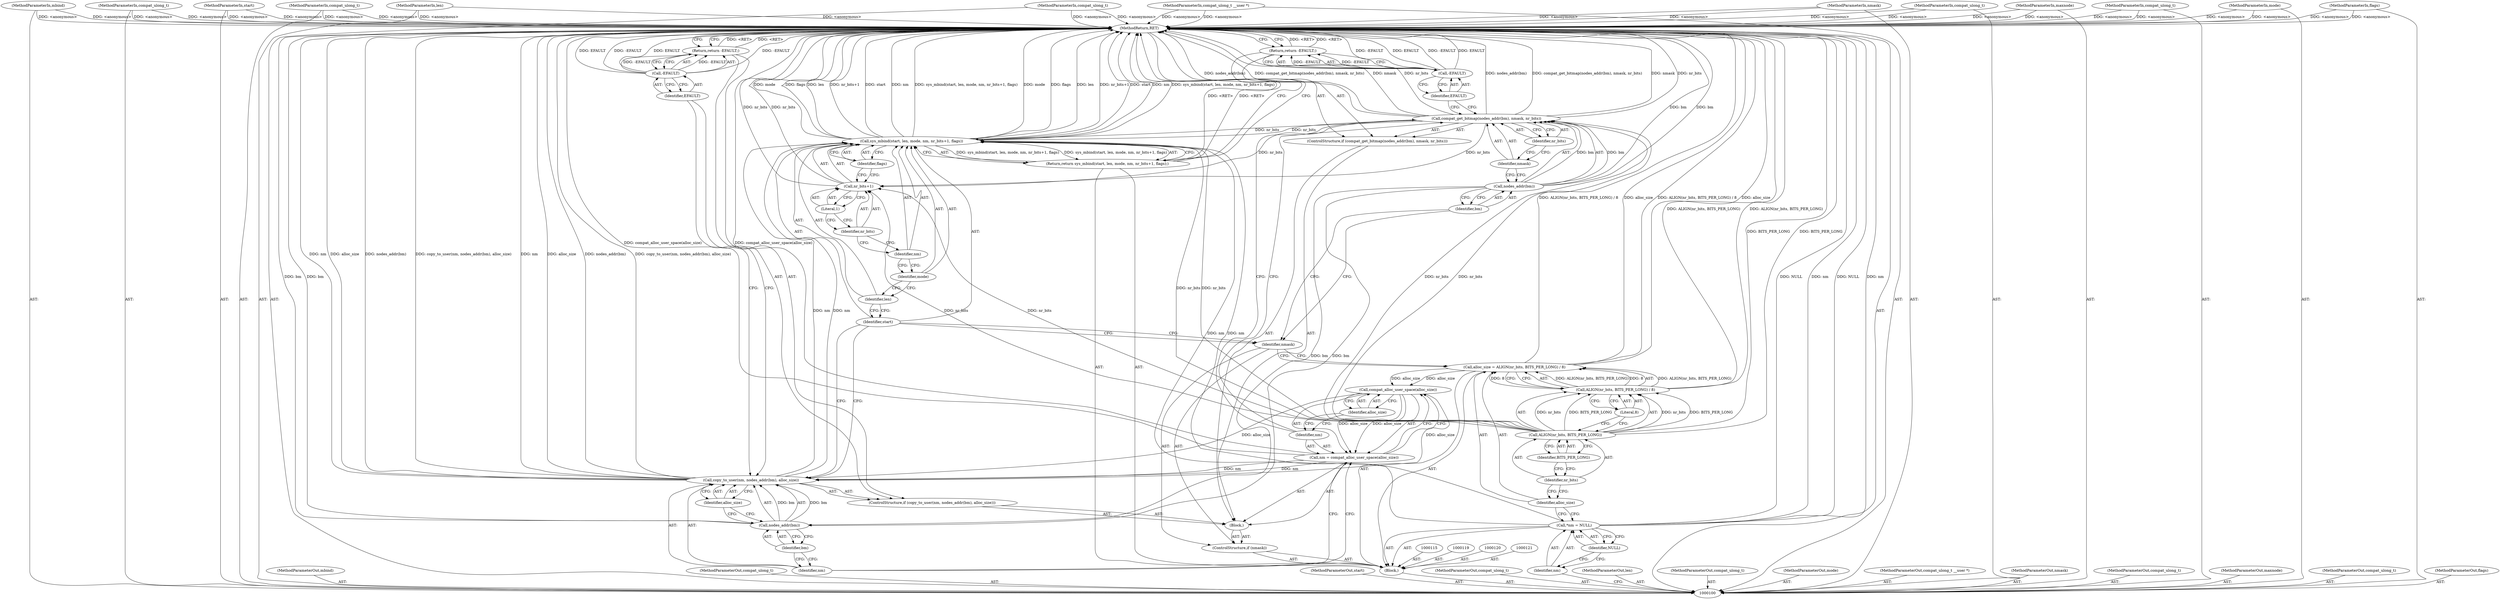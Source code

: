 digraph "0_linux_cf01fb9985e8deb25ccf0ea54d916b8871ae0e62_0" {
"1000164" [label="(MethodReturn,RET)"];
"1000101" [label="(MethodParameterIn,mbind)"];
"1000234" [label="(MethodParameterOut,mbind)"];
"1000102" [label="(MethodParameterIn,compat_ulong_t)"];
"1000235" [label="(MethodParameterOut,compat_ulong_t)"];
"1000103" [label="(MethodParameterIn,start)"];
"1000236" [label="(MethodParameterOut,start)"];
"1000104" [label="(MethodParameterIn,compat_ulong_t)"];
"1000237" [label="(MethodParameterOut,compat_ulong_t)"];
"1000105" [label="(MethodParameterIn,len)"];
"1000238" [label="(MethodParameterOut,len)"];
"1000124" [label="(Call,ALIGN(nr_bits, BITS_PER_LONG) / 8)"];
"1000125" [label="(Call,ALIGN(nr_bits, BITS_PER_LONG))"];
"1000122" [label="(Call,alloc_size = ALIGN(nr_bits, BITS_PER_LONG) / 8)"];
"1000123" [label="(Identifier,alloc_size)"];
"1000126" [label="(Identifier,nr_bits)"];
"1000127" [label="(Identifier,BITS_PER_LONG)"];
"1000128" [label="(Literal,8)"];
"1000131" [label="(Block,)"];
"1000129" [label="(ControlStructure,if (nmask))"];
"1000130" [label="(Identifier,nmask)"];
"1000132" [label="(ControlStructure,if (compat_get_bitmap(nodes_addr(bm), nmask, nr_bits)))"];
"1000134" [label="(Call,nodes_addr(bm))"];
"1000135" [label="(Identifier,bm)"];
"1000136" [label="(Identifier,nmask)"];
"1000137" [label="(Identifier,nr_bits)"];
"1000133" [label="(Call,compat_get_bitmap(nodes_addr(bm), nmask, nr_bits))"];
"1000139" [label="(Call,-EFAULT)"];
"1000140" [label="(Identifier,EFAULT)"];
"1000138" [label="(Return,return -EFAULT;)"];
"1000141" [label="(Call,nm = compat_alloc_user_space(alloc_size))"];
"1000142" [label="(Identifier,nm)"];
"1000144" [label="(Identifier,alloc_size)"];
"1000143" [label="(Call,compat_alloc_user_space(alloc_size))"];
"1000147" [label="(Identifier,nm)"];
"1000145" [label="(ControlStructure,if (copy_to_user(nm, nodes_addr(bm), alloc_size)))"];
"1000148" [label="(Call,nodes_addr(bm))"];
"1000149" [label="(Identifier,bm)"];
"1000150" [label="(Identifier,alloc_size)"];
"1000146" [label="(Call,copy_to_user(nm, nodes_addr(bm), alloc_size))"];
"1000152" [label="(Call,-EFAULT)"];
"1000153" [label="(Identifier,EFAULT)"];
"1000151" [label="(Return,return -EFAULT;)"];
"1000106" [label="(MethodParameterIn,compat_ulong_t)"];
"1000239" [label="(MethodParameterOut,compat_ulong_t)"];
"1000107" [label="(MethodParameterIn,mode)"];
"1000240" [label="(MethodParameterOut,mode)"];
"1000108" [label="(MethodParameterIn,compat_ulong_t __user *)"];
"1000241" [label="(MethodParameterOut,compat_ulong_t __user *)"];
"1000109" [label="(MethodParameterIn,nmask)"];
"1000242" [label="(MethodParameterOut,nmask)"];
"1000156" [label="(Identifier,start)"];
"1000154" [label="(Return,return sys_mbind(start, len, mode, nm, nr_bits+1, flags);)"];
"1000157" [label="(Identifier,len)"];
"1000158" [label="(Identifier,mode)"];
"1000159" [label="(Identifier,nm)"];
"1000160" [label="(Call,nr_bits+1)"];
"1000161" [label="(Identifier,nr_bits)"];
"1000162" [label="(Literal,1)"];
"1000163" [label="(Identifier,flags)"];
"1000155" [label="(Call,sys_mbind(start, len, mode, nm, nr_bits+1, flags))"];
"1000110" [label="(MethodParameterIn,compat_ulong_t)"];
"1000243" [label="(MethodParameterOut,compat_ulong_t)"];
"1000111" [label="(MethodParameterIn,maxnode)"];
"1000244" [label="(MethodParameterOut,maxnode)"];
"1000112" [label="(MethodParameterIn,compat_ulong_t)"];
"1000245" [label="(MethodParameterOut,compat_ulong_t)"];
"1000113" [label="(MethodParameterIn,flags)"];
"1000246" [label="(MethodParameterOut,flags)"];
"1000114" [label="(Block,)"];
"1000116" [label="(Call,*nm = NULL)"];
"1000117" [label="(Identifier,nm)"];
"1000118" [label="(Identifier,NULL)"];
"1000164" -> "1000100"  [label="AST: "];
"1000164" -> "1000138"  [label="CFG: "];
"1000164" -> "1000151"  [label="CFG: "];
"1000164" -> "1000154"  [label="CFG: "];
"1000151" -> "1000164"  [label="DDG: <RET>"];
"1000138" -> "1000164"  [label="DDG: <RET>"];
"1000124" -> "1000164"  [label="DDG: ALIGN(nr_bits, BITS_PER_LONG)"];
"1000108" -> "1000164"  [label="DDG: <anonymous>"];
"1000107" -> "1000164"  [label="DDG: <anonymous>"];
"1000155" -> "1000164"  [label="DDG: len"];
"1000155" -> "1000164"  [label="DDG: nr_bits+1"];
"1000155" -> "1000164"  [label="DDG: start"];
"1000155" -> "1000164"  [label="DDG: nm"];
"1000155" -> "1000164"  [label="DDG: sys_mbind(start, len, mode, nm, nr_bits+1, flags)"];
"1000155" -> "1000164"  [label="DDG: mode"];
"1000155" -> "1000164"  [label="DDG: flags"];
"1000104" -> "1000164"  [label="DDG: <anonymous>"];
"1000105" -> "1000164"  [label="DDG: <anonymous>"];
"1000116" -> "1000164"  [label="DDG: NULL"];
"1000116" -> "1000164"  [label="DDG: nm"];
"1000146" -> "1000164"  [label="DDG: alloc_size"];
"1000146" -> "1000164"  [label="DDG: nodes_addr(bm)"];
"1000146" -> "1000164"  [label="DDG: copy_to_user(nm, nodes_addr(bm), alloc_size)"];
"1000146" -> "1000164"  [label="DDG: nm"];
"1000122" -> "1000164"  [label="DDG: ALIGN(nr_bits, BITS_PER_LONG) / 8"];
"1000122" -> "1000164"  [label="DDG: alloc_size"];
"1000139" -> "1000164"  [label="DDG: -EFAULT"];
"1000139" -> "1000164"  [label="DDG: EFAULT"];
"1000152" -> "1000164"  [label="DDG: -EFAULT"];
"1000152" -> "1000164"  [label="DDG: EFAULT"];
"1000133" -> "1000164"  [label="DDG: nodes_addr(bm)"];
"1000133" -> "1000164"  [label="DDG: compat_get_bitmap(nodes_addr(bm), nmask, nr_bits)"];
"1000133" -> "1000164"  [label="DDG: nmask"];
"1000133" -> "1000164"  [label="DDG: nr_bits"];
"1000103" -> "1000164"  [label="DDG: <anonymous>"];
"1000148" -> "1000164"  [label="DDG: bm"];
"1000125" -> "1000164"  [label="DDG: BITS_PER_LONG"];
"1000102" -> "1000164"  [label="DDG: <anonymous>"];
"1000112" -> "1000164"  [label="DDG: <anonymous>"];
"1000134" -> "1000164"  [label="DDG: bm"];
"1000113" -> "1000164"  [label="DDG: <anonymous>"];
"1000101" -> "1000164"  [label="DDG: <anonymous>"];
"1000110" -> "1000164"  [label="DDG: <anonymous>"];
"1000141" -> "1000164"  [label="DDG: compat_alloc_user_space(alloc_size)"];
"1000111" -> "1000164"  [label="DDG: <anonymous>"];
"1000160" -> "1000164"  [label="DDG: nr_bits"];
"1000106" -> "1000164"  [label="DDG: <anonymous>"];
"1000109" -> "1000164"  [label="DDG: <anonymous>"];
"1000154" -> "1000164"  [label="DDG: <RET>"];
"1000101" -> "1000100"  [label="AST: "];
"1000101" -> "1000164"  [label="DDG: <anonymous>"];
"1000234" -> "1000100"  [label="AST: "];
"1000102" -> "1000100"  [label="AST: "];
"1000102" -> "1000164"  [label="DDG: <anonymous>"];
"1000235" -> "1000100"  [label="AST: "];
"1000103" -> "1000100"  [label="AST: "];
"1000103" -> "1000164"  [label="DDG: <anonymous>"];
"1000236" -> "1000100"  [label="AST: "];
"1000104" -> "1000100"  [label="AST: "];
"1000104" -> "1000164"  [label="DDG: <anonymous>"];
"1000237" -> "1000100"  [label="AST: "];
"1000105" -> "1000100"  [label="AST: "];
"1000105" -> "1000164"  [label="DDG: <anonymous>"];
"1000238" -> "1000100"  [label="AST: "];
"1000124" -> "1000122"  [label="AST: "];
"1000124" -> "1000128"  [label="CFG: "];
"1000125" -> "1000124"  [label="AST: "];
"1000128" -> "1000124"  [label="AST: "];
"1000122" -> "1000124"  [label="CFG: "];
"1000124" -> "1000164"  [label="DDG: ALIGN(nr_bits, BITS_PER_LONG)"];
"1000124" -> "1000122"  [label="DDG: ALIGN(nr_bits, BITS_PER_LONG)"];
"1000124" -> "1000122"  [label="DDG: 8"];
"1000125" -> "1000124"  [label="DDG: nr_bits"];
"1000125" -> "1000124"  [label="DDG: BITS_PER_LONG"];
"1000125" -> "1000124"  [label="AST: "];
"1000125" -> "1000127"  [label="CFG: "];
"1000126" -> "1000125"  [label="AST: "];
"1000127" -> "1000125"  [label="AST: "];
"1000128" -> "1000125"  [label="CFG: "];
"1000125" -> "1000164"  [label="DDG: BITS_PER_LONG"];
"1000125" -> "1000124"  [label="DDG: nr_bits"];
"1000125" -> "1000124"  [label="DDG: BITS_PER_LONG"];
"1000125" -> "1000133"  [label="DDG: nr_bits"];
"1000125" -> "1000155"  [label="DDG: nr_bits"];
"1000125" -> "1000160"  [label="DDG: nr_bits"];
"1000122" -> "1000114"  [label="AST: "];
"1000122" -> "1000124"  [label="CFG: "];
"1000123" -> "1000122"  [label="AST: "];
"1000124" -> "1000122"  [label="AST: "];
"1000130" -> "1000122"  [label="CFG: "];
"1000122" -> "1000164"  [label="DDG: ALIGN(nr_bits, BITS_PER_LONG) / 8"];
"1000122" -> "1000164"  [label="DDG: alloc_size"];
"1000124" -> "1000122"  [label="DDG: ALIGN(nr_bits, BITS_PER_LONG)"];
"1000124" -> "1000122"  [label="DDG: 8"];
"1000122" -> "1000143"  [label="DDG: alloc_size"];
"1000123" -> "1000122"  [label="AST: "];
"1000123" -> "1000116"  [label="CFG: "];
"1000126" -> "1000123"  [label="CFG: "];
"1000126" -> "1000125"  [label="AST: "];
"1000126" -> "1000123"  [label="CFG: "];
"1000127" -> "1000126"  [label="CFG: "];
"1000127" -> "1000125"  [label="AST: "];
"1000127" -> "1000126"  [label="CFG: "];
"1000125" -> "1000127"  [label="CFG: "];
"1000128" -> "1000124"  [label="AST: "];
"1000128" -> "1000125"  [label="CFG: "];
"1000124" -> "1000128"  [label="CFG: "];
"1000131" -> "1000129"  [label="AST: "];
"1000132" -> "1000131"  [label="AST: "];
"1000141" -> "1000131"  [label="AST: "];
"1000145" -> "1000131"  [label="AST: "];
"1000129" -> "1000114"  [label="AST: "];
"1000130" -> "1000129"  [label="AST: "];
"1000131" -> "1000129"  [label="AST: "];
"1000130" -> "1000129"  [label="AST: "];
"1000130" -> "1000122"  [label="CFG: "];
"1000135" -> "1000130"  [label="CFG: "];
"1000156" -> "1000130"  [label="CFG: "];
"1000132" -> "1000131"  [label="AST: "];
"1000133" -> "1000132"  [label="AST: "];
"1000138" -> "1000132"  [label="AST: "];
"1000134" -> "1000133"  [label="AST: "];
"1000134" -> "1000135"  [label="CFG: "];
"1000135" -> "1000134"  [label="AST: "];
"1000136" -> "1000134"  [label="CFG: "];
"1000134" -> "1000164"  [label="DDG: bm"];
"1000134" -> "1000133"  [label="DDG: bm"];
"1000134" -> "1000148"  [label="DDG: bm"];
"1000135" -> "1000134"  [label="AST: "];
"1000135" -> "1000130"  [label="CFG: "];
"1000134" -> "1000135"  [label="CFG: "];
"1000136" -> "1000133"  [label="AST: "];
"1000136" -> "1000134"  [label="CFG: "];
"1000137" -> "1000136"  [label="CFG: "];
"1000137" -> "1000133"  [label="AST: "];
"1000137" -> "1000136"  [label="CFG: "];
"1000133" -> "1000137"  [label="CFG: "];
"1000133" -> "1000132"  [label="AST: "];
"1000133" -> "1000137"  [label="CFG: "];
"1000134" -> "1000133"  [label="AST: "];
"1000136" -> "1000133"  [label="AST: "];
"1000137" -> "1000133"  [label="AST: "];
"1000140" -> "1000133"  [label="CFG: "];
"1000142" -> "1000133"  [label="CFG: "];
"1000133" -> "1000164"  [label="DDG: nodes_addr(bm)"];
"1000133" -> "1000164"  [label="DDG: compat_get_bitmap(nodes_addr(bm), nmask, nr_bits)"];
"1000133" -> "1000164"  [label="DDG: nmask"];
"1000133" -> "1000164"  [label="DDG: nr_bits"];
"1000134" -> "1000133"  [label="DDG: bm"];
"1000125" -> "1000133"  [label="DDG: nr_bits"];
"1000133" -> "1000155"  [label="DDG: nr_bits"];
"1000133" -> "1000160"  [label="DDG: nr_bits"];
"1000139" -> "1000138"  [label="AST: "];
"1000139" -> "1000140"  [label="CFG: "];
"1000140" -> "1000139"  [label="AST: "];
"1000138" -> "1000139"  [label="CFG: "];
"1000139" -> "1000164"  [label="DDG: -EFAULT"];
"1000139" -> "1000164"  [label="DDG: EFAULT"];
"1000139" -> "1000138"  [label="DDG: -EFAULT"];
"1000140" -> "1000139"  [label="AST: "];
"1000140" -> "1000133"  [label="CFG: "];
"1000139" -> "1000140"  [label="CFG: "];
"1000138" -> "1000132"  [label="AST: "];
"1000138" -> "1000139"  [label="CFG: "];
"1000139" -> "1000138"  [label="AST: "];
"1000164" -> "1000138"  [label="CFG: "];
"1000138" -> "1000164"  [label="DDG: <RET>"];
"1000139" -> "1000138"  [label="DDG: -EFAULT"];
"1000141" -> "1000131"  [label="AST: "];
"1000141" -> "1000143"  [label="CFG: "];
"1000142" -> "1000141"  [label="AST: "];
"1000143" -> "1000141"  [label="AST: "];
"1000147" -> "1000141"  [label="CFG: "];
"1000141" -> "1000164"  [label="DDG: compat_alloc_user_space(alloc_size)"];
"1000143" -> "1000141"  [label="DDG: alloc_size"];
"1000141" -> "1000146"  [label="DDG: nm"];
"1000142" -> "1000141"  [label="AST: "];
"1000142" -> "1000133"  [label="CFG: "];
"1000144" -> "1000142"  [label="CFG: "];
"1000144" -> "1000143"  [label="AST: "];
"1000144" -> "1000142"  [label="CFG: "];
"1000143" -> "1000144"  [label="CFG: "];
"1000143" -> "1000141"  [label="AST: "];
"1000143" -> "1000144"  [label="CFG: "];
"1000144" -> "1000143"  [label="AST: "];
"1000141" -> "1000143"  [label="CFG: "];
"1000143" -> "1000141"  [label="DDG: alloc_size"];
"1000122" -> "1000143"  [label="DDG: alloc_size"];
"1000143" -> "1000146"  [label="DDG: alloc_size"];
"1000147" -> "1000146"  [label="AST: "];
"1000147" -> "1000141"  [label="CFG: "];
"1000149" -> "1000147"  [label="CFG: "];
"1000145" -> "1000131"  [label="AST: "];
"1000146" -> "1000145"  [label="AST: "];
"1000151" -> "1000145"  [label="AST: "];
"1000148" -> "1000146"  [label="AST: "];
"1000148" -> "1000149"  [label="CFG: "];
"1000149" -> "1000148"  [label="AST: "];
"1000150" -> "1000148"  [label="CFG: "];
"1000148" -> "1000164"  [label="DDG: bm"];
"1000148" -> "1000146"  [label="DDG: bm"];
"1000134" -> "1000148"  [label="DDG: bm"];
"1000149" -> "1000148"  [label="AST: "];
"1000149" -> "1000147"  [label="CFG: "];
"1000148" -> "1000149"  [label="CFG: "];
"1000150" -> "1000146"  [label="AST: "];
"1000150" -> "1000148"  [label="CFG: "];
"1000146" -> "1000150"  [label="CFG: "];
"1000146" -> "1000145"  [label="AST: "];
"1000146" -> "1000150"  [label="CFG: "];
"1000147" -> "1000146"  [label="AST: "];
"1000148" -> "1000146"  [label="AST: "];
"1000150" -> "1000146"  [label="AST: "];
"1000153" -> "1000146"  [label="CFG: "];
"1000156" -> "1000146"  [label="CFG: "];
"1000146" -> "1000164"  [label="DDG: alloc_size"];
"1000146" -> "1000164"  [label="DDG: nodes_addr(bm)"];
"1000146" -> "1000164"  [label="DDG: copy_to_user(nm, nodes_addr(bm), alloc_size)"];
"1000146" -> "1000164"  [label="DDG: nm"];
"1000141" -> "1000146"  [label="DDG: nm"];
"1000148" -> "1000146"  [label="DDG: bm"];
"1000143" -> "1000146"  [label="DDG: alloc_size"];
"1000146" -> "1000155"  [label="DDG: nm"];
"1000152" -> "1000151"  [label="AST: "];
"1000152" -> "1000153"  [label="CFG: "];
"1000153" -> "1000152"  [label="AST: "];
"1000151" -> "1000152"  [label="CFG: "];
"1000152" -> "1000164"  [label="DDG: -EFAULT"];
"1000152" -> "1000164"  [label="DDG: EFAULT"];
"1000152" -> "1000151"  [label="DDG: -EFAULT"];
"1000153" -> "1000152"  [label="AST: "];
"1000153" -> "1000146"  [label="CFG: "];
"1000152" -> "1000153"  [label="CFG: "];
"1000151" -> "1000145"  [label="AST: "];
"1000151" -> "1000152"  [label="CFG: "];
"1000152" -> "1000151"  [label="AST: "];
"1000164" -> "1000151"  [label="CFG: "];
"1000151" -> "1000164"  [label="DDG: <RET>"];
"1000152" -> "1000151"  [label="DDG: -EFAULT"];
"1000106" -> "1000100"  [label="AST: "];
"1000106" -> "1000164"  [label="DDG: <anonymous>"];
"1000239" -> "1000100"  [label="AST: "];
"1000107" -> "1000100"  [label="AST: "];
"1000107" -> "1000164"  [label="DDG: <anonymous>"];
"1000240" -> "1000100"  [label="AST: "];
"1000108" -> "1000100"  [label="AST: "];
"1000108" -> "1000164"  [label="DDG: <anonymous>"];
"1000241" -> "1000100"  [label="AST: "];
"1000109" -> "1000100"  [label="AST: "];
"1000109" -> "1000164"  [label="DDG: <anonymous>"];
"1000242" -> "1000100"  [label="AST: "];
"1000156" -> "1000155"  [label="AST: "];
"1000156" -> "1000146"  [label="CFG: "];
"1000156" -> "1000130"  [label="CFG: "];
"1000157" -> "1000156"  [label="CFG: "];
"1000154" -> "1000114"  [label="AST: "];
"1000154" -> "1000155"  [label="CFG: "];
"1000155" -> "1000154"  [label="AST: "];
"1000164" -> "1000154"  [label="CFG: "];
"1000154" -> "1000164"  [label="DDG: <RET>"];
"1000155" -> "1000154"  [label="DDG: sys_mbind(start, len, mode, nm, nr_bits+1, flags)"];
"1000157" -> "1000155"  [label="AST: "];
"1000157" -> "1000156"  [label="CFG: "];
"1000158" -> "1000157"  [label="CFG: "];
"1000158" -> "1000155"  [label="AST: "];
"1000158" -> "1000157"  [label="CFG: "];
"1000159" -> "1000158"  [label="CFG: "];
"1000159" -> "1000155"  [label="AST: "];
"1000159" -> "1000158"  [label="CFG: "];
"1000161" -> "1000159"  [label="CFG: "];
"1000160" -> "1000155"  [label="AST: "];
"1000160" -> "1000162"  [label="CFG: "];
"1000161" -> "1000160"  [label="AST: "];
"1000162" -> "1000160"  [label="AST: "];
"1000163" -> "1000160"  [label="CFG: "];
"1000160" -> "1000164"  [label="DDG: nr_bits"];
"1000125" -> "1000160"  [label="DDG: nr_bits"];
"1000133" -> "1000160"  [label="DDG: nr_bits"];
"1000161" -> "1000160"  [label="AST: "];
"1000161" -> "1000159"  [label="CFG: "];
"1000162" -> "1000161"  [label="CFG: "];
"1000162" -> "1000160"  [label="AST: "];
"1000162" -> "1000161"  [label="CFG: "];
"1000160" -> "1000162"  [label="CFG: "];
"1000163" -> "1000155"  [label="AST: "];
"1000163" -> "1000160"  [label="CFG: "];
"1000155" -> "1000163"  [label="CFG: "];
"1000155" -> "1000154"  [label="AST: "];
"1000155" -> "1000163"  [label="CFG: "];
"1000156" -> "1000155"  [label="AST: "];
"1000157" -> "1000155"  [label="AST: "];
"1000158" -> "1000155"  [label="AST: "];
"1000159" -> "1000155"  [label="AST: "];
"1000160" -> "1000155"  [label="AST: "];
"1000163" -> "1000155"  [label="AST: "];
"1000154" -> "1000155"  [label="CFG: "];
"1000155" -> "1000164"  [label="DDG: len"];
"1000155" -> "1000164"  [label="DDG: nr_bits+1"];
"1000155" -> "1000164"  [label="DDG: start"];
"1000155" -> "1000164"  [label="DDG: nm"];
"1000155" -> "1000164"  [label="DDG: sys_mbind(start, len, mode, nm, nr_bits+1, flags)"];
"1000155" -> "1000164"  [label="DDG: mode"];
"1000155" -> "1000164"  [label="DDG: flags"];
"1000155" -> "1000154"  [label="DDG: sys_mbind(start, len, mode, nm, nr_bits+1, flags)"];
"1000116" -> "1000155"  [label="DDG: nm"];
"1000146" -> "1000155"  [label="DDG: nm"];
"1000125" -> "1000155"  [label="DDG: nr_bits"];
"1000133" -> "1000155"  [label="DDG: nr_bits"];
"1000110" -> "1000100"  [label="AST: "];
"1000110" -> "1000164"  [label="DDG: <anonymous>"];
"1000243" -> "1000100"  [label="AST: "];
"1000111" -> "1000100"  [label="AST: "];
"1000111" -> "1000164"  [label="DDG: <anonymous>"];
"1000244" -> "1000100"  [label="AST: "];
"1000112" -> "1000100"  [label="AST: "];
"1000112" -> "1000164"  [label="DDG: <anonymous>"];
"1000245" -> "1000100"  [label="AST: "];
"1000113" -> "1000100"  [label="AST: "];
"1000113" -> "1000164"  [label="DDG: <anonymous>"];
"1000246" -> "1000100"  [label="AST: "];
"1000114" -> "1000100"  [label="AST: "];
"1000115" -> "1000114"  [label="AST: "];
"1000116" -> "1000114"  [label="AST: "];
"1000119" -> "1000114"  [label="AST: "];
"1000120" -> "1000114"  [label="AST: "];
"1000121" -> "1000114"  [label="AST: "];
"1000122" -> "1000114"  [label="AST: "];
"1000129" -> "1000114"  [label="AST: "];
"1000154" -> "1000114"  [label="AST: "];
"1000116" -> "1000114"  [label="AST: "];
"1000116" -> "1000118"  [label="CFG: "];
"1000117" -> "1000116"  [label="AST: "];
"1000118" -> "1000116"  [label="AST: "];
"1000123" -> "1000116"  [label="CFG: "];
"1000116" -> "1000164"  [label="DDG: NULL"];
"1000116" -> "1000164"  [label="DDG: nm"];
"1000116" -> "1000155"  [label="DDG: nm"];
"1000117" -> "1000116"  [label="AST: "];
"1000117" -> "1000100"  [label="CFG: "];
"1000118" -> "1000117"  [label="CFG: "];
"1000118" -> "1000116"  [label="AST: "];
"1000118" -> "1000117"  [label="CFG: "];
"1000116" -> "1000118"  [label="CFG: "];
}
